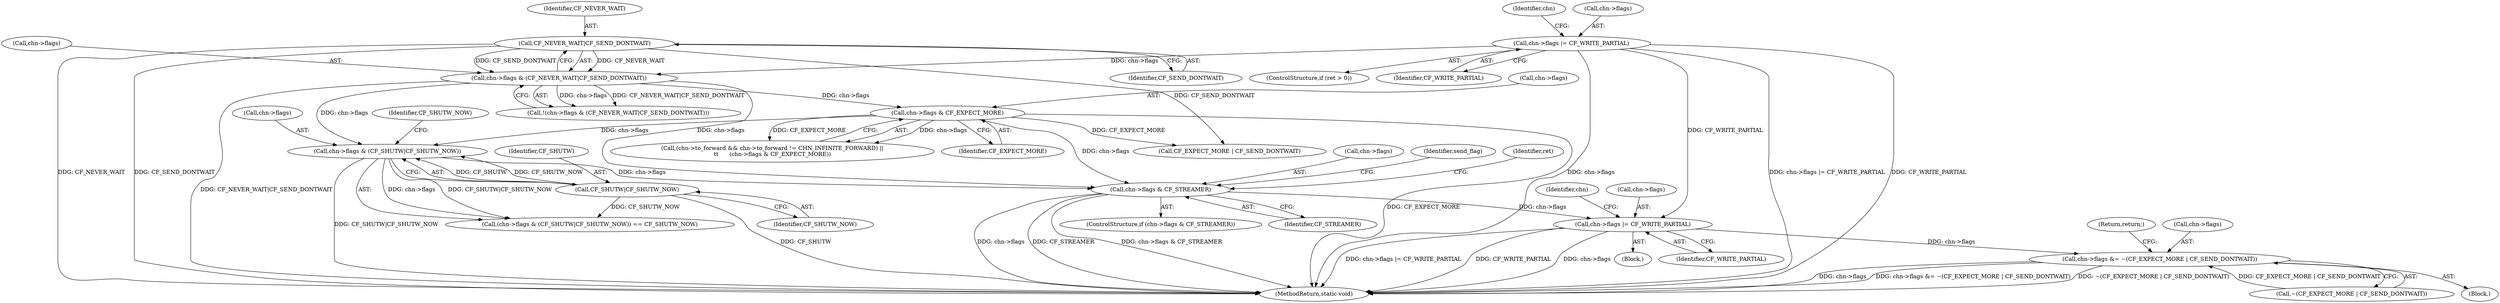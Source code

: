 digraph "0_haproxy_b4d05093bc89f71377230228007e69a1434c1a0c_1@pointer" {
"1000239" [label="(Call,chn->flags & CF_STREAMER)"];
"1000227" [label="(Call,chn->flags & (CF_SHUTW|CF_SHUTW_NOW))"];
"1000221" [label="(Call,chn->flags & CF_EXPECT_MORE)"];
"1000204" [label="(Call,chn->flags & (CF_NEVER_WAIT|CF_SEND_DONTWAIT))"];
"1000143" [label="(Call,chn->flags |= CF_WRITE_PARTIAL)"];
"1000208" [label="(Call,CF_NEVER_WAIT|CF_SEND_DONTWAIT)"];
"1000231" [label="(Call,CF_SHUTW|CF_SHUTW_NOW)"];
"1000260" [label="(Call,chn->flags |= CF_WRITE_PARTIAL)"];
"1000273" [label="(Call,chn->flags &= ~(CF_EXPECT_MORE | CF_SEND_DONTWAIT))"];
"1000205" [label="(Call,chn->flags)"];
"1000203" [label="(Call,!(chn->flags & (CF_NEVER_WAIT|CF_SEND_DONTWAIT)))"];
"1000261" [label="(Call,chn->flags)"];
"1000259" [label="(Block,)"];
"1000209" [label="(Identifier,CF_NEVER_WAIT)"];
"1000231" [label="(Call,CF_SHUTW|CF_SHUTW_NOW)"];
"1000234" [label="(Identifier,CF_SHUTW_NOW)"];
"1000228" [label="(Call,chn->flags)"];
"1000204" [label="(Call,chn->flags & (CF_NEVER_WAIT|CF_SEND_DONTWAIT))"];
"1000139" [label="(ControlStructure,if (ret > 0))"];
"1000243" [label="(Identifier,CF_STREAMER)"];
"1000144" [label="(Call,chn->flags)"];
"1000282" [label="(MethodReturn,static void)"];
"1000211" [label="(Call,(chn->to_forward && chn->to_forward != CHN_INFINITE_FORWARD) ||\n\t\t      (chn->flags & CF_EXPECT_MORE))"];
"1000226" [label="(Call,(chn->flags & (CF_SHUTW|CF_SHUTW_NOW)) == CF_SHUTW_NOW)"];
"1000240" [label="(Call,chn->flags)"];
"1000281" [label="(Return,return;)"];
"1000232" [label="(Identifier,CF_SHUTW)"];
"1000210" [label="(Identifier,CF_SEND_DONTWAIT)"];
"1000238" [label="(ControlStructure,if (chn->flags & CF_STREAMER))"];
"1000278" [label="(Call,CF_EXPECT_MORE | CF_SEND_DONTWAIT)"];
"1000225" [label="(Identifier,CF_EXPECT_MORE)"];
"1000233" [label="(Identifier,CF_SHUTW_NOW)"];
"1000222" [label="(Call,chn->flags)"];
"1000245" [label="(Identifier,send_flag)"];
"1000227" [label="(Call,chn->flags & (CF_SHUTW|CF_SHUTW_NOW))"];
"1000143" [label="(Call,chn->flags |= CF_WRITE_PARTIAL)"];
"1000248" [label="(Identifier,ret)"];
"1000221" [label="(Call,chn->flags & CF_EXPECT_MORE)"];
"1000260" [label="(Call,chn->flags |= CF_WRITE_PARTIAL)"];
"1000152" [label="(Identifier,chn)"];
"1000147" [label="(Identifier,CF_WRITE_PARTIAL)"];
"1000273" [label="(Call,chn->flags &= ~(CF_EXPECT_MORE | CF_SEND_DONTWAIT))"];
"1000277" [label="(Call,~(CF_EXPECT_MORE | CF_SEND_DONTWAIT))"];
"1000208" [label="(Call,CF_NEVER_WAIT|CF_SEND_DONTWAIT)"];
"1000239" [label="(Call,chn->flags & CF_STREAMER)"];
"1000264" [label="(Identifier,CF_WRITE_PARTIAL)"];
"1000269" [label="(Identifier,chn)"];
"1000272" [label="(Block,)"];
"1000274" [label="(Call,chn->flags)"];
"1000239" -> "1000238"  [label="AST: "];
"1000239" -> "1000243"  [label="CFG: "];
"1000240" -> "1000239"  [label="AST: "];
"1000243" -> "1000239"  [label="AST: "];
"1000245" -> "1000239"  [label="CFG: "];
"1000248" -> "1000239"  [label="CFG: "];
"1000239" -> "1000282"  [label="DDG: chn->flags & CF_STREAMER"];
"1000239" -> "1000282"  [label="DDG: chn->flags"];
"1000239" -> "1000282"  [label="DDG: CF_STREAMER"];
"1000227" -> "1000239"  [label="DDG: chn->flags"];
"1000221" -> "1000239"  [label="DDG: chn->flags"];
"1000204" -> "1000239"  [label="DDG: chn->flags"];
"1000239" -> "1000260"  [label="DDG: chn->flags"];
"1000227" -> "1000226"  [label="AST: "];
"1000227" -> "1000231"  [label="CFG: "];
"1000228" -> "1000227"  [label="AST: "];
"1000231" -> "1000227"  [label="AST: "];
"1000234" -> "1000227"  [label="CFG: "];
"1000227" -> "1000282"  [label="DDG: CF_SHUTW|CF_SHUTW_NOW"];
"1000227" -> "1000226"  [label="DDG: chn->flags"];
"1000227" -> "1000226"  [label="DDG: CF_SHUTW|CF_SHUTW_NOW"];
"1000221" -> "1000227"  [label="DDG: chn->flags"];
"1000204" -> "1000227"  [label="DDG: chn->flags"];
"1000231" -> "1000227"  [label="DDG: CF_SHUTW"];
"1000231" -> "1000227"  [label="DDG: CF_SHUTW_NOW"];
"1000221" -> "1000211"  [label="AST: "];
"1000221" -> "1000225"  [label="CFG: "];
"1000222" -> "1000221"  [label="AST: "];
"1000225" -> "1000221"  [label="AST: "];
"1000211" -> "1000221"  [label="CFG: "];
"1000221" -> "1000282"  [label="DDG: CF_EXPECT_MORE"];
"1000221" -> "1000211"  [label="DDG: chn->flags"];
"1000221" -> "1000211"  [label="DDG: CF_EXPECT_MORE"];
"1000204" -> "1000221"  [label="DDG: chn->flags"];
"1000221" -> "1000278"  [label="DDG: CF_EXPECT_MORE"];
"1000204" -> "1000203"  [label="AST: "];
"1000204" -> "1000208"  [label="CFG: "];
"1000205" -> "1000204"  [label="AST: "];
"1000208" -> "1000204"  [label="AST: "];
"1000203" -> "1000204"  [label="CFG: "];
"1000204" -> "1000282"  [label="DDG: CF_NEVER_WAIT|CF_SEND_DONTWAIT"];
"1000204" -> "1000203"  [label="DDG: chn->flags"];
"1000204" -> "1000203"  [label="DDG: CF_NEVER_WAIT|CF_SEND_DONTWAIT"];
"1000143" -> "1000204"  [label="DDG: chn->flags"];
"1000208" -> "1000204"  [label="DDG: CF_NEVER_WAIT"];
"1000208" -> "1000204"  [label="DDG: CF_SEND_DONTWAIT"];
"1000143" -> "1000139"  [label="AST: "];
"1000143" -> "1000147"  [label="CFG: "];
"1000144" -> "1000143"  [label="AST: "];
"1000147" -> "1000143"  [label="AST: "];
"1000152" -> "1000143"  [label="CFG: "];
"1000143" -> "1000282"  [label="DDG: chn->flags"];
"1000143" -> "1000282"  [label="DDG: chn->flags |= CF_WRITE_PARTIAL"];
"1000143" -> "1000282"  [label="DDG: CF_WRITE_PARTIAL"];
"1000143" -> "1000260"  [label="DDG: CF_WRITE_PARTIAL"];
"1000208" -> "1000210"  [label="CFG: "];
"1000209" -> "1000208"  [label="AST: "];
"1000210" -> "1000208"  [label="AST: "];
"1000208" -> "1000282"  [label="DDG: CF_NEVER_WAIT"];
"1000208" -> "1000282"  [label="DDG: CF_SEND_DONTWAIT"];
"1000208" -> "1000278"  [label="DDG: CF_SEND_DONTWAIT"];
"1000231" -> "1000233"  [label="CFG: "];
"1000232" -> "1000231"  [label="AST: "];
"1000233" -> "1000231"  [label="AST: "];
"1000231" -> "1000282"  [label="DDG: CF_SHUTW"];
"1000231" -> "1000226"  [label="DDG: CF_SHUTW_NOW"];
"1000260" -> "1000259"  [label="AST: "];
"1000260" -> "1000264"  [label="CFG: "];
"1000261" -> "1000260"  [label="AST: "];
"1000264" -> "1000260"  [label="AST: "];
"1000269" -> "1000260"  [label="CFG: "];
"1000260" -> "1000282"  [label="DDG: chn->flags |= CF_WRITE_PARTIAL"];
"1000260" -> "1000282"  [label="DDG: CF_WRITE_PARTIAL"];
"1000260" -> "1000282"  [label="DDG: chn->flags"];
"1000260" -> "1000273"  [label="DDG: chn->flags"];
"1000273" -> "1000272"  [label="AST: "];
"1000273" -> "1000277"  [label="CFG: "];
"1000274" -> "1000273"  [label="AST: "];
"1000277" -> "1000273"  [label="AST: "];
"1000281" -> "1000273"  [label="CFG: "];
"1000273" -> "1000282"  [label="DDG: chn->flags"];
"1000273" -> "1000282"  [label="DDG: chn->flags &= ~(CF_EXPECT_MORE | CF_SEND_DONTWAIT)"];
"1000273" -> "1000282"  [label="DDG: ~(CF_EXPECT_MORE | CF_SEND_DONTWAIT)"];
"1000277" -> "1000273"  [label="DDG: CF_EXPECT_MORE | CF_SEND_DONTWAIT"];
}
